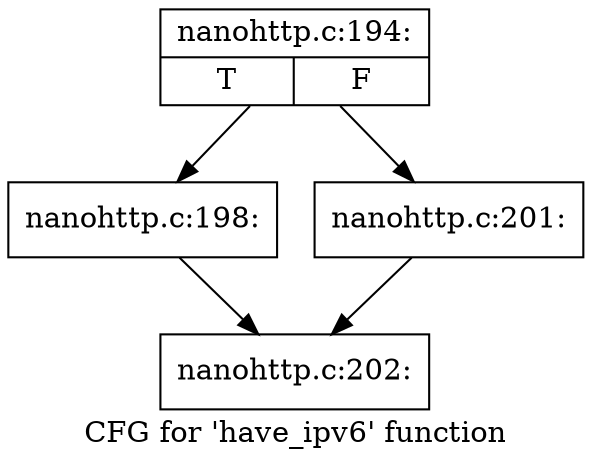 digraph "CFG for 'have_ipv6' function" {
	label="CFG for 'have_ipv6' function";

	Node0x446a6d0 [shape=record,label="{nanohttp.c:194:|{<s0>T|<s1>F}}"];
	Node0x446a6d0 -> Node0x448db20;
	Node0x446a6d0 -> Node0x448de80;
	Node0x448db20 [shape=record,label="{nanohttp.c:198:}"];
	Node0x448db20 -> Node0x448c050;
	Node0x448de80 [shape=record,label="{nanohttp.c:201:}"];
	Node0x448de80 -> Node0x448c050;
	Node0x448c050 [shape=record,label="{nanohttp.c:202:}"];
}
